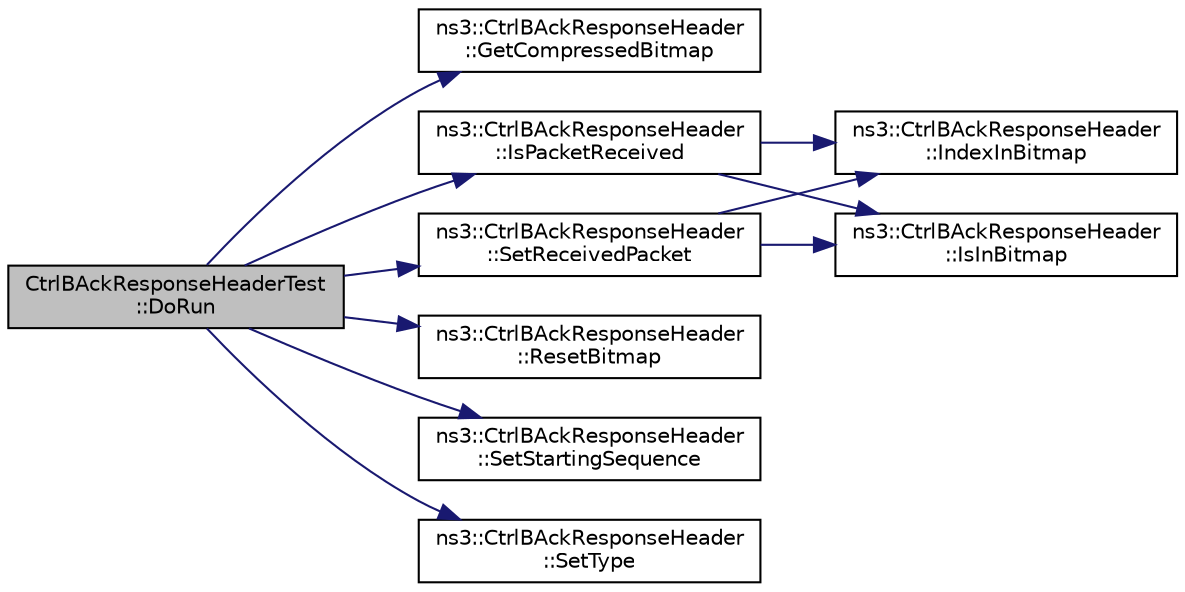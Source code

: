 digraph "CtrlBAckResponseHeaderTest::DoRun"
{
 // LATEX_PDF_SIZE
  edge [fontname="Helvetica",fontsize="10",labelfontname="Helvetica",labelfontsize="10"];
  node [fontname="Helvetica",fontsize="10",shape=record];
  rankdir="LR";
  Node1 [label="CtrlBAckResponseHeaderTest\l::DoRun",height=0.2,width=0.4,color="black", fillcolor="grey75", style="filled", fontcolor="black",tooltip="Implementation to actually run this TestCase."];
  Node1 -> Node2 [color="midnightblue",fontsize="10",style="solid",fontname="Helvetica"];
  Node2 [label="ns3::CtrlBAckResponseHeader\l::GetCompressedBitmap",height=0.2,width=0.4,color="black", fillcolor="white", style="filled",URL="$classns3_1_1_ctrl_b_ack_response_header.html#a645daa56ecb716da016ccfdc7a7e719e",tooltip="Return the compressed bitmap from the BlockAck response header."];
  Node1 -> Node3 [color="midnightblue",fontsize="10",style="solid",fontname="Helvetica"];
  Node3 [label="ns3::CtrlBAckResponseHeader\l::IsPacketReceived",height=0.2,width=0.4,color="black", fillcolor="white", style="filled",URL="$classns3_1_1_ctrl_b_ack_response_header.html#aa3d3b8b3fdc932827f79f381bbaf0ee4",tooltip="Check if the packet with the given sequence number was acknowledged in this BlockAck response."];
  Node3 -> Node4 [color="midnightblue",fontsize="10",style="solid",fontname="Helvetica"];
  Node4 [label="ns3::CtrlBAckResponseHeader\l::IndexInBitmap",height=0.2,width=0.4,color="black", fillcolor="white", style="filled",URL="$classns3_1_1_ctrl_b_ack_response_header.html#a3433826e7515c839bec3209c61f1f6af",tooltip="This function is used to correctly index in both bitmap and compressed bitmap, one bit or one block o..."];
  Node3 -> Node5 [color="midnightblue",fontsize="10",style="solid",fontname="Helvetica"];
  Node5 [label="ns3::CtrlBAckResponseHeader\l::IsInBitmap",height=0.2,width=0.4,color="black", fillcolor="white", style="filled",URL="$classns3_1_1_ctrl_b_ack_response_header.html#a43c3236a78f754ab7a29d2f5da11a6e8",tooltip="Checks if sequence number seq can be acknowledged in the bitmap."];
  Node1 -> Node6 [color="midnightblue",fontsize="10",style="solid",fontname="Helvetica"];
  Node6 [label="ns3::CtrlBAckResponseHeader\l::ResetBitmap",height=0.2,width=0.4,color="black", fillcolor="white", style="filled",URL="$classns3_1_1_ctrl_b_ack_response_header.html#a1a6e3c7e058332376d738f70bc0cb855",tooltip="Reset the bitmap to 0."];
  Node1 -> Node7 [color="midnightblue",fontsize="10",style="solid",fontname="Helvetica"];
  Node7 [label="ns3::CtrlBAckResponseHeader\l::SetReceivedPacket",height=0.2,width=0.4,color="black", fillcolor="white", style="filled",URL="$classns3_1_1_ctrl_b_ack_response_header.html#af4aa188d4fe6bb69fe1e9ca24733e5a5",tooltip="Set the bitmap that the packet with the given sequence number was received."];
  Node7 -> Node4 [color="midnightblue",fontsize="10",style="solid",fontname="Helvetica"];
  Node7 -> Node5 [color="midnightblue",fontsize="10",style="solid",fontname="Helvetica"];
  Node1 -> Node8 [color="midnightblue",fontsize="10",style="solid",fontname="Helvetica"];
  Node8 [label="ns3::CtrlBAckResponseHeader\l::SetStartingSequence",height=0.2,width=0.4,color="black", fillcolor="white", style="filled",URL="$classns3_1_1_ctrl_b_ack_response_header.html#a7dade9f09cdfab9f438e8dd7ca72cbb0",tooltip="Set the starting sequence number from the given raw sequence control field."];
  Node1 -> Node9 [color="midnightblue",fontsize="10",style="solid",fontname="Helvetica"];
  Node9 [label="ns3::CtrlBAckResponseHeader\l::SetType",height=0.2,width=0.4,color="black", fillcolor="white", style="filled",URL="$classns3_1_1_ctrl_b_ack_response_header.html#aa726aabb711b481d35703f1bf5fe59d9",tooltip="Set the block ack type."];
}
